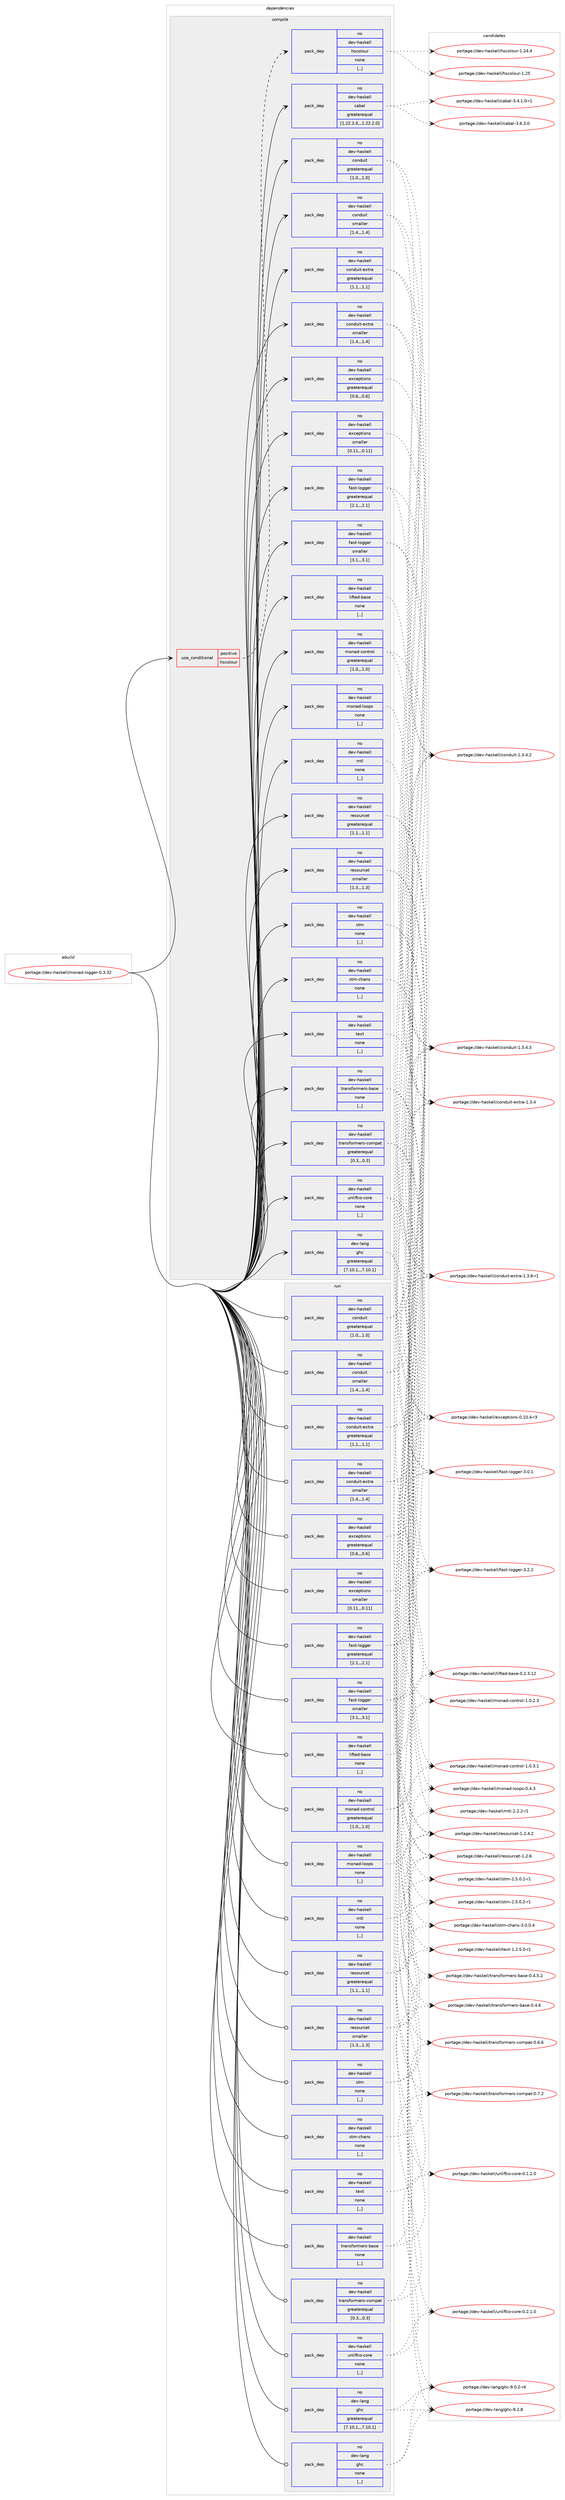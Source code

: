 digraph prolog {

# *************
# Graph options
# *************

newrank=true;
concentrate=true;
compound=true;
graph [rankdir=LR,fontname=Helvetica,fontsize=10,ranksep=1.5];#, ranksep=2.5, nodesep=0.2];
edge  [arrowhead=vee];
node  [fontname=Helvetica,fontsize=10];

# **********
# The ebuild
# **********

subgraph cluster_leftcol {
color=gray;
rank=same;
label=<<i>ebuild</i>>;
id [label="portage://dev-haskell/monad-logger-0.3.32", color=red, width=4, href="../dev-haskell/monad-logger-0.3.32.svg"];
}

# ****************
# The dependencies
# ****************

subgraph cluster_midcol {
color=gray;
label=<<i>dependencies</i>>;
subgraph cluster_compile {
fillcolor="#eeeeee";
style=filled;
label=<<i>compile</i>>;
subgraph cond20132 {
dependency82340 [label=<<TABLE BORDER="0" CELLBORDER="1" CELLSPACING="0" CELLPADDING="4"><TR><TD ROWSPAN="3" CELLPADDING="10">use_conditional</TD></TR><TR><TD>positive</TD></TR><TR><TD>hscolour</TD></TR></TABLE>>, shape=none, color=red];
subgraph pack61233 {
dependency82341 [label=<<TABLE BORDER="0" CELLBORDER="1" CELLSPACING="0" CELLPADDING="4" WIDTH="220"><TR><TD ROWSPAN="6" CELLPADDING="30">pack_dep</TD></TR><TR><TD WIDTH="110">no</TD></TR><TR><TD>dev-haskell</TD></TR><TR><TD>hscolour</TD></TR><TR><TD>none</TD></TR><TR><TD>[,,]</TD></TR></TABLE>>, shape=none, color=blue];
}
dependency82340:e -> dependency82341:w [weight=20,style="dashed",arrowhead="vee"];
}
id:e -> dependency82340:w [weight=20,style="solid",arrowhead="vee"];
subgraph pack61234 {
dependency82342 [label=<<TABLE BORDER="0" CELLBORDER="1" CELLSPACING="0" CELLPADDING="4" WIDTH="220"><TR><TD ROWSPAN="6" CELLPADDING="30">pack_dep</TD></TR><TR><TD WIDTH="110">no</TD></TR><TR><TD>dev-haskell</TD></TR><TR><TD>cabal</TD></TR><TR><TD>greaterequal</TD></TR><TR><TD>[1.22.2.0,,,1.22.2.0]</TD></TR></TABLE>>, shape=none, color=blue];
}
id:e -> dependency82342:w [weight=20,style="solid",arrowhead="vee"];
subgraph pack61235 {
dependency82343 [label=<<TABLE BORDER="0" CELLBORDER="1" CELLSPACING="0" CELLPADDING="4" WIDTH="220"><TR><TD ROWSPAN="6" CELLPADDING="30">pack_dep</TD></TR><TR><TD WIDTH="110">no</TD></TR><TR><TD>dev-haskell</TD></TR><TR><TD>conduit</TD></TR><TR><TD>greaterequal</TD></TR><TR><TD>[1.0,,,1.0]</TD></TR></TABLE>>, shape=none, color=blue];
}
id:e -> dependency82343:w [weight=20,style="solid",arrowhead="vee"];
subgraph pack61236 {
dependency82344 [label=<<TABLE BORDER="0" CELLBORDER="1" CELLSPACING="0" CELLPADDING="4" WIDTH="220"><TR><TD ROWSPAN="6" CELLPADDING="30">pack_dep</TD></TR><TR><TD WIDTH="110">no</TD></TR><TR><TD>dev-haskell</TD></TR><TR><TD>conduit</TD></TR><TR><TD>smaller</TD></TR><TR><TD>[1.4,,,1.4]</TD></TR></TABLE>>, shape=none, color=blue];
}
id:e -> dependency82344:w [weight=20,style="solid",arrowhead="vee"];
subgraph pack61237 {
dependency82345 [label=<<TABLE BORDER="0" CELLBORDER="1" CELLSPACING="0" CELLPADDING="4" WIDTH="220"><TR><TD ROWSPAN="6" CELLPADDING="30">pack_dep</TD></TR><TR><TD WIDTH="110">no</TD></TR><TR><TD>dev-haskell</TD></TR><TR><TD>conduit-extra</TD></TR><TR><TD>greaterequal</TD></TR><TR><TD>[1.1,,,1.1]</TD></TR></TABLE>>, shape=none, color=blue];
}
id:e -> dependency82345:w [weight=20,style="solid",arrowhead="vee"];
subgraph pack61238 {
dependency82346 [label=<<TABLE BORDER="0" CELLBORDER="1" CELLSPACING="0" CELLPADDING="4" WIDTH="220"><TR><TD ROWSPAN="6" CELLPADDING="30">pack_dep</TD></TR><TR><TD WIDTH="110">no</TD></TR><TR><TD>dev-haskell</TD></TR><TR><TD>conduit-extra</TD></TR><TR><TD>smaller</TD></TR><TR><TD>[1.4,,,1.4]</TD></TR></TABLE>>, shape=none, color=blue];
}
id:e -> dependency82346:w [weight=20,style="solid",arrowhead="vee"];
subgraph pack61239 {
dependency82347 [label=<<TABLE BORDER="0" CELLBORDER="1" CELLSPACING="0" CELLPADDING="4" WIDTH="220"><TR><TD ROWSPAN="6" CELLPADDING="30">pack_dep</TD></TR><TR><TD WIDTH="110">no</TD></TR><TR><TD>dev-haskell</TD></TR><TR><TD>exceptions</TD></TR><TR><TD>greaterequal</TD></TR><TR><TD>[0.6,,,0.6]</TD></TR></TABLE>>, shape=none, color=blue];
}
id:e -> dependency82347:w [weight=20,style="solid",arrowhead="vee"];
subgraph pack61240 {
dependency82348 [label=<<TABLE BORDER="0" CELLBORDER="1" CELLSPACING="0" CELLPADDING="4" WIDTH="220"><TR><TD ROWSPAN="6" CELLPADDING="30">pack_dep</TD></TR><TR><TD WIDTH="110">no</TD></TR><TR><TD>dev-haskell</TD></TR><TR><TD>exceptions</TD></TR><TR><TD>smaller</TD></TR><TR><TD>[0.11,,,0.11]</TD></TR></TABLE>>, shape=none, color=blue];
}
id:e -> dependency82348:w [weight=20,style="solid",arrowhead="vee"];
subgraph pack61241 {
dependency82349 [label=<<TABLE BORDER="0" CELLBORDER="1" CELLSPACING="0" CELLPADDING="4" WIDTH="220"><TR><TD ROWSPAN="6" CELLPADDING="30">pack_dep</TD></TR><TR><TD WIDTH="110">no</TD></TR><TR><TD>dev-haskell</TD></TR><TR><TD>fast-logger</TD></TR><TR><TD>greaterequal</TD></TR><TR><TD>[2.1,,,2.1]</TD></TR></TABLE>>, shape=none, color=blue];
}
id:e -> dependency82349:w [weight=20,style="solid",arrowhead="vee"];
subgraph pack61242 {
dependency82350 [label=<<TABLE BORDER="0" CELLBORDER="1" CELLSPACING="0" CELLPADDING="4" WIDTH="220"><TR><TD ROWSPAN="6" CELLPADDING="30">pack_dep</TD></TR><TR><TD WIDTH="110">no</TD></TR><TR><TD>dev-haskell</TD></TR><TR><TD>fast-logger</TD></TR><TR><TD>smaller</TD></TR><TR><TD>[3.1,,,3.1]</TD></TR></TABLE>>, shape=none, color=blue];
}
id:e -> dependency82350:w [weight=20,style="solid",arrowhead="vee"];
subgraph pack61243 {
dependency82351 [label=<<TABLE BORDER="0" CELLBORDER="1" CELLSPACING="0" CELLPADDING="4" WIDTH="220"><TR><TD ROWSPAN="6" CELLPADDING="30">pack_dep</TD></TR><TR><TD WIDTH="110">no</TD></TR><TR><TD>dev-haskell</TD></TR><TR><TD>lifted-base</TD></TR><TR><TD>none</TD></TR><TR><TD>[,,]</TD></TR></TABLE>>, shape=none, color=blue];
}
id:e -> dependency82351:w [weight=20,style="solid",arrowhead="vee"];
subgraph pack61244 {
dependency82352 [label=<<TABLE BORDER="0" CELLBORDER="1" CELLSPACING="0" CELLPADDING="4" WIDTH="220"><TR><TD ROWSPAN="6" CELLPADDING="30">pack_dep</TD></TR><TR><TD WIDTH="110">no</TD></TR><TR><TD>dev-haskell</TD></TR><TR><TD>monad-control</TD></TR><TR><TD>greaterequal</TD></TR><TR><TD>[1.0,,,1.0]</TD></TR></TABLE>>, shape=none, color=blue];
}
id:e -> dependency82352:w [weight=20,style="solid",arrowhead="vee"];
subgraph pack61245 {
dependency82353 [label=<<TABLE BORDER="0" CELLBORDER="1" CELLSPACING="0" CELLPADDING="4" WIDTH="220"><TR><TD ROWSPAN="6" CELLPADDING="30">pack_dep</TD></TR><TR><TD WIDTH="110">no</TD></TR><TR><TD>dev-haskell</TD></TR><TR><TD>monad-loops</TD></TR><TR><TD>none</TD></TR><TR><TD>[,,]</TD></TR></TABLE>>, shape=none, color=blue];
}
id:e -> dependency82353:w [weight=20,style="solid",arrowhead="vee"];
subgraph pack61246 {
dependency82354 [label=<<TABLE BORDER="0" CELLBORDER="1" CELLSPACING="0" CELLPADDING="4" WIDTH="220"><TR><TD ROWSPAN="6" CELLPADDING="30">pack_dep</TD></TR><TR><TD WIDTH="110">no</TD></TR><TR><TD>dev-haskell</TD></TR><TR><TD>mtl</TD></TR><TR><TD>none</TD></TR><TR><TD>[,,]</TD></TR></TABLE>>, shape=none, color=blue];
}
id:e -> dependency82354:w [weight=20,style="solid",arrowhead="vee"];
subgraph pack61247 {
dependency82355 [label=<<TABLE BORDER="0" CELLBORDER="1" CELLSPACING="0" CELLPADDING="4" WIDTH="220"><TR><TD ROWSPAN="6" CELLPADDING="30">pack_dep</TD></TR><TR><TD WIDTH="110">no</TD></TR><TR><TD>dev-haskell</TD></TR><TR><TD>resourcet</TD></TR><TR><TD>greaterequal</TD></TR><TR><TD>[1.1,,,1.1]</TD></TR></TABLE>>, shape=none, color=blue];
}
id:e -> dependency82355:w [weight=20,style="solid",arrowhead="vee"];
subgraph pack61248 {
dependency82356 [label=<<TABLE BORDER="0" CELLBORDER="1" CELLSPACING="0" CELLPADDING="4" WIDTH="220"><TR><TD ROWSPAN="6" CELLPADDING="30">pack_dep</TD></TR><TR><TD WIDTH="110">no</TD></TR><TR><TD>dev-haskell</TD></TR><TR><TD>resourcet</TD></TR><TR><TD>smaller</TD></TR><TR><TD>[1.3,,,1.3]</TD></TR></TABLE>>, shape=none, color=blue];
}
id:e -> dependency82356:w [weight=20,style="solid",arrowhead="vee"];
subgraph pack61249 {
dependency82357 [label=<<TABLE BORDER="0" CELLBORDER="1" CELLSPACING="0" CELLPADDING="4" WIDTH="220"><TR><TD ROWSPAN="6" CELLPADDING="30">pack_dep</TD></TR><TR><TD WIDTH="110">no</TD></TR><TR><TD>dev-haskell</TD></TR><TR><TD>stm</TD></TR><TR><TD>none</TD></TR><TR><TD>[,,]</TD></TR></TABLE>>, shape=none, color=blue];
}
id:e -> dependency82357:w [weight=20,style="solid",arrowhead="vee"];
subgraph pack61250 {
dependency82358 [label=<<TABLE BORDER="0" CELLBORDER="1" CELLSPACING="0" CELLPADDING="4" WIDTH="220"><TR><TD ROWSPAN="6" CELLPADDING="30">pack_dep</TD></TR><TR><TD WIDTH="110">no</TD></TR><TR><TD>dev-haskell</TD></TR><TR><TD>stm-chans</TD></TR><TR><TD>none</TD></TR><TR><TD>[,,]</TD></TR></TABLE>>, shape=none, color=blue];
}
id:e -> dependency82358:w [weight=20,style="solid",arrowhead="vee"];
subgraph pack61251 {
dependency82359 [label=<<TABLE BORDER="0" CELLBORDER="1" CELLSPACING="0" CELLPADDING="4" WIDTH="220"><TR><TD ROWSPAN="6" CELLPADDING="30">pack_dep</TD></TR><TR><TD WIDTH="110">no</TD></TR><TR><TD>dev-haskell</TD></TR><TR><TD>text</TD></TR><TR><TD>none</TD></TR><TR><TD>[,,]</TD></TR></TABLE>>, shape=none, color=blue];
}
id:e -> dependency82359:w [weight=20,style="solid",arrowhead="vee"];
subgraph pack61252 {
dependency82360 [label=<<TABLE BORDER="0" CELLBORDER="1" CELLSPACING="0" CELLPADDING="4" WIDTH="220"><TR><TD ROWSPAN="6" CELLPADDING="30">pack_dep</TD></TR><TR><TD WIDTH="110">no</TD></TR><TR><TD>dev-haskell</TD></TR><TR><TD>transformers-base</TD></TR><TR><TD>none</TD></TR><TR><TD>[,,]</TD></TR></TABLE>>, shape=none, color=blue];
}
id:e -> dependency82360:w [weight=20,style="solid",arrowhead="vee"];
subgraph pack61253 {
dependency82361 [label=<<TABLE BORDER="0" CELLBORDER="1" CELLSPACING="0" CELLPADDING="4" WIDTH="220"><TR><TD ROWSPAN="6" CELLPADDING="30">pack_dep</TD></TR><TR><TD WIDTH="110">no</TD></TR><TR><TD>dev-haskell</TD></TR><TR><TD>transformers-compat</TD></TR><TR><TD>greaterequal</TD></TR><TR><TD>[0.3,,,0.3]</TD></TR></TABLE>>, shape=none, color=blue];
}
id:e -> dependency82361:w [weight=20,style="solid",arrowhead="vee"];
subgraph pack61254 {
dependency82362 [label=<<TABLE BORDER="0" CELLBORDER="1" CELLSPACING="0" CELLPADDING="4" WIDTH="220"><TR><TD ROWSPAN="6" CELLPADDING="30">pack_dep</TD></TR><TR><TD WIDTH="110">no</TD></TR><TR><TD>dev-haskell</TD></TR><TR><TD>unliftio-core</TD></TR><TR><TD>none</TD></TR><TR><TD>[,,]</TD></TR></TABLE>>, shape=none, color=blue];
}
id:e -> dependency82362:w [weight=20,style="solid",arrowhead="vee"];
subgraph pack61255 {
dependency82363 [label=<<TABLE BORDER="0" CELLBORDER="1" CELLSPACING="0" CELLPADDING="4" WIDTH="220"><TR><TD ROWSPAN="6" CELLPADDING="30">pack_dep</TD></TR><TR><TD WIDTH="110">no</TD></TR><TR><TD>dev-lang</TD></TR><TR><TD>ghc</TD></TR><TR><TD>greaterequal</TD></TR><TR><TD>[7.10.1,,,7.10.1]</TD></TR></TABLE>>, shape=none, color=blue];
}
id:e -> dependency82363:w [weight=20,style="solid",arrowhead="vee"];
}
subgraph cluster_compileandrun {
fillcolor="#eeeeee";
style=filled;
label=<<i>compile and run</i>>;
}
subgraph cluster_run {
fillcolor="#eeeeee";
style=filled;
label=<<i>run</i>>;
subgraph pack61256 {
dependency82364 [label=<<TABLE BORDER="0" CELLBORDER="1" CELLSPACING="0" CELLPADDING="4" WIDTH="220"><TR><TD ROWSPAN="6" CELLPADDING="30">pack_dep</TD></TR><TR><TD WIDTH="110">no</TD></TR><TR><TD>dev-haskell</TD></TR><TR><TD>conduit</TD></TR><TR><TD>greaterequal</TD></TR><TR><TD>[1.0,,,1.0]</TD></TR></TABLE>>, shape=none, color=blue];
}
id:e -> dependency82364:w [weight=20,style="solid",arrowhead="odot"];
subgraph pack61257 {
dependency82365 [label=<<TABLE BORDER="0" CELLBORDER="1" CELLSPACING="0" CELLPADDING="4" WIDTH="220"><TR><TD ROWSPAN="6" CELLPADDING="30">pack_dep</TD></TR><TR><TD WIDTH="110">no</TD></TR><TR><TD>dev-haskell</TD></TR><TR><TD>conduit</TD></TR><TR><TD>smaller</TD></TR><TR><TD>[1.4,,,1.4]</TD></TR></TABLE>>, shape=none, color=blue];
}
id:e -> dependency82365:w [weight=20,style="solid",arrowhead="odot"];
subgraph pack61258 {
dependency82366 [label=<<TABLE BORDER="0" CELLBORDER="1" CELLSPACING="0" CELLPADDING="4" WIDTH="220"><TR><TD ROWSPAN="6" CELLPADDING="30">pack_dep</TD></TR><TR><TD WIDTH="110">no</TD></TR><TR><TD>dev-haskell</TD></TR><TR><TD>conduit-extra</TD></TR><TR><TD>greaterequal</TD></TR><TR><TD>[1.1,,,1.1]</TD></TR></TABLE>>, shape=none, color=blue];
}
id:e -> dependency82366:w [weight=20,style="solid",arrowhead="odot"];
subgraph pack61259 {
dependency82367 [label=<<TABLE BORDER="0" CELLBORDER="1" CELLSPACING="0" CELLPADDING="4" WIDTH="220"><TR><TD ROWSPAN="6" CELLPADDING="30">pack_dep</TD></TR><TR><TD WIDTH="110">no</TD></TR><TR><TD>dev-haskell</TD></TR><TR><TD>conduit-extra</TD></TR><TR><TD>smaller</TD></TR><TR><TD>[1.4,,,1.4]</TD></TR></TABLE>>, shape=none, color=blue];
}
id:e -> dependency82367:w [weight=20,style="solid",arrowhead="odot"];
subgraph pack61260 {
dependency82368 [label=<<TABLE BORDER="0" CELLBORDER="1" CELLSPACING="0" CELLPADDING="4" WIDTH="220"><TR><TD ROWSPAN="6" CELLPADDING="30">pack_dep</TD></TR><TR><TD WIDTH="110">no</TD></TR><TR><TD>dev-haskell</TD></TR><TR><TD>exceptions</TD></TR><TR><TD>greaterequal</TD></TR><TR><TD>[0.6,,,0.6]</TD></TR></TABLE>>, shape=none, color=blue];
}
id:e -> dependency82368:w [weight=20,style="solid",arrowhead="odot"];
subgraph pack61261 {
dependency82369 [label=<<TABLE BORDER="0" CELLBORDER="1" CELLSPACING="0" CELLPADDING="4" WIDTH="220"><TR><TD ROWSPAN="6" CELLPADDING="30">pack_dep</TD></TR><TR><TD WIDTH="110">no</TD></TR><TR><TD>dev-haskell</TD></TR><TR><TD>exceptions</TD></TR><TR><TD>smaller</TD></TR><TR><TD>[0.11,,,0.11]</TD></TR></TABLE>>, shape=none, color=blue];
}
id:e -> dependency82369:w [weight=20,style="solid",arrowhead="odot"];
subgraph pack61262 {
dependency82370 [label=<<TABLE BORDER="0" CELLBORDER="1" CELLSPACING="0" CELLPADDING="4" WIDTH="220"><TR><TD ROWSPAN="6" CELLPADDING="30">pack_dep</TD></TR><TR><TD WIDTH="110">no</TD></TR><TR><TD>dev-haskell</TD></TR><TR><TD>fast-logger</TD></TR><TR><TD>greaterequal</TD></TR><TR><TD>[2.1,,,2.1]</TD></TR></TABLE>>, shape=none, color=blue];
}
id:e -> dependency82370:w [weight=20,style="solid",arrowhead="odot"];
subgraph pack61263 {
dependency82371 [label=<<TABLE BORDER="0" CELLBORDER="1" CELLSPACING="0" CELLPADDING="4" WIDTH="220"><TR><TD ROWSPAN="6" CELLPADDING="30">pack_dep</TD></TR><TR><TD WIDTH="110">no</TD></TR><TR><TD>dev-haskell</TD></TR><TR><TD>fast-logger</TD></TR><TR><TD>smaller</TD></TR><TR><TD>[3.1,,,3.1]</TD></TR></TABLE>>, shape=none, color=blue];
}
id:e -> dependency82371:w [weight=20,style="solid",arrowhead="odot"];
subgraph pack61264 {
dependency82372 [label=<<TABLE BORDER="0" CELLBORDER="1" CELLSPACING="0" CELLPADDING="4" WIDTH="220"><TR><TD ROWSPAN="6" CELLPADDING="30">pack_dep</TD></TR><TR><TD WIDTH="110">no</TD></TR><TR><TD>dev-haskell</TD></TR><TR><TD>lifted-base</TD></TR><TR><TD>none</TD></TR><TR><TD>[,,]</TD></TR></TABLE>>, shape=none, color=blue];
}
id:e -> dependency82372:w [weight=20,style="solid",arrowhead="odot"];
subgraph pack61265 {
dependency82373 [label=<<TABLE BORDER="0" CELLBORDER="1" CELLSPACING="0" CELLPADDING="4" WIDTH="220"><TR><TD ROWSPAN="6" CELLPADDING="30">pack_dep</TD></TR><TR><TD WIDTH="110">no</TD></TR><TR><TD>dev-haskell</TD></TR><TR><TD>monad-control</TD></TR><TR><TD>greaterequal</TD></TR><TR><TD>[1.0,,,1.0]</TD></TR></TABLE>>, shape=none, color=blue];
}
id:e -> dependency82373:w [weight=20,style="solid",arrowhead="odot"];
subgraph pack61266 {
dependency82374 [label=<<TABLE BORDER="0" CELLBORDER="1" CELLSPACING="0" CELLPADDING="4" WIDTH="220"><TR><TD ROWSPAN="6" CELLPADDING="30">pack_dep</TD></TR><TR><TD WIDTH="110">no</TD></TR><TR><TD>dev-haskell</TD></TR><TR><TD>monad-loops</TD></TR><TR><TD>none</TD></TR><TR><TD>[,,]</TD></TR></TABLE>>, shape=none, color=blue];
}
id:e -> dependency82374:w [weight=20,style="solid",arrowhead="odot"];
subgraph pack61267 {
dependency82375 [label=<<TABLE BORDER="0" CELLBORDER="1" CELLSPACING="0" CELLPADDING="4" WIDTH="220"><TR><TD ROWSPAN="6" CELLPADDING="30">pack_dep</TD></TR><TR><TD WIDTH="110">no</TD></TR><TR><TD>dev-haskell</TD></TR><TR><TD>mtl</TD></TR><TR><TD>none</TD></TR><TR><TD>[,,]</TD></TR></TABLE>>, shape=none, color=blue];
}
id:e -> dependency82375:w [weight=20,style="solid",arrowhead="odot"];
subgraph pack61268 {
dependency82376 [label=<<TABLE BORDER="0" CELLBORDER="1" CELLSPACING="0" CELLPADDING="4" WIDTH="220"><TR><TD ROWSPAN="6" CELLPADDING="30">pack_dep</TD></TR><TR><TD WIDTH="110">no</TD></TR><TR><TD>dev-haskell</TD></TR><TR><TD>resourcet</TD></TR><TR><TD>greaterequal</TD></TR><TR><TD>[1.1,,,1.1]</TD></TR></TABLE>>, shape=none, color=blue];
}
id:e -> dependency82376:w [weight=20,style="solid",arrowhead="odot"];
subgraph pack61269 {
dependency82377 [label=<<TABLE BORDER="0" CELLBORDER="1" CELLSPACING="0" CELLPADDING="4" WIDTH="220"><TR><TD ROWSPAN="6" CELLPADDING="30">pack_dep</TD></TR><TR><TD WIDTH="110">no</TD></TR><TR><TD>dev-haskell</TD></TR><TR><TD>resourcet</TD></TR><TR><TD>smaller</TD></TR><TR><TD>[1.3,,,1.3]</TD></TR></TABLE>>, shape=none, color=blue];
}
id:e -> dependency82377:w [weight=20,style="solid",arrowhead="odot"];
subgraph pack61270 {
dependency82378 [label=<<TABLE BORDER="0" CELLBORDER="1" CELLSPACING="0" CELLPADDING="4" WIDTH="220"><TR><TD ROWSPAN="6" CELLPADDING="30">pack_dep</TD></TR><TR><TD WIDTH="110">no</TD></TR><TR><TD>dev-haskell</TD></TR><TR><TD>stm</TD></TR><TR><TD>none</TD></TR><TR><TD>[,,]</TD></TR></TABLE>>, shape=none, color=blue];
}
id:e -> dependency82378:w [weight=20,style="solid",arrowhead="odot"];
subgraph pack61271 {
dependency82379 [label=<<TABLE BORDER="0" CELLBORDER="1" CELLSPACING="0" CELLPADDING="4" WIDTH="220"><TR><TD ROWSPAN="6" CELLPADDING="30">pack_dep</TD></TR><TR><TD WIDTH="110">no</TD></TR><TR><TD>dev-haskell</TD></TR><TR><TD>stm-chans</TD></TR><TR><TD>none</TD></TR><TR><TD>[,,]</TD></TR></TABLE>>, shape=none, color=blue];
}
id:e -> dependency82379:w [weight=20,style="solid",arrowhead="odot"];
subgraph pack61272 {
dependency82380 [label=<<TABLE BORDER="0" CELLBORDER="1" CELLSPACING="0" CELLPADDING="4" WIDTH="220"><TR><TD ROWSPAN="6" CELLPADDING="30">pack_dep</TD></TR><TR><TD WIDTH="110">no</TD></TR><TR><TD>dev-haskell</TD></TR><TR><TD>text</TD></TR><TR><TD>none</TD></TR><TR><TD>[,,]</TD></TR></TABLE>>, shape=none, color=blue];
}
id:e -> dependency82380:w [weight=20,style="solid",arrowhead="odot"];
subgraph pack61273 {
dependency82381 [label=<<TABLE BORDER="0" CELLBORDER="1" CELLSPACING="0" CELLPADDING="4" WIDTH="220"><TR><TD ROWSPAN="6" CELLPADDING="30">pack_dep</TD></TR><TR><TD WIDTH="110">no</TD></TR><TR><TD>dev-haskell</TD></TR><TR><TD>transformers-base</TD></TR><TR><TD>none</TD></TR><TR><TD>[,,]</TD></TR></TABLE>>, shape=none, color=blue];
}
id:e -> dependency82381:w [weight=20,style="solid",arrowhead="odot"];
subgraph pack61274 {
dependency82382 [label=<<TABLE BORDER="0" CELLBORDER="1" CELLSPACING="0" CELLPADDING="4" WIDTH="220"><TR><TD ROWSPAN="6" CELLPADDING="30">pack_dep</TD></TR><TR><TD WIDTH="110">no</TD></TR><TR><TD>dev-haskell</TD></TR><TR><TD>transformers-compat</TD></TR><TR><TD>greaterequal</TD></TR><TR><TD>[0.3,,,0.3]</TD></TR></TABLE>>, shape=none, color=blue];
}
id:e -> dependency82382:w [weight=20,style="solid",arrowhead="odot"];
subgraph pack61275 {
dependency82383 [label=<<TABLE BORDER="0" CELLBORDER="1" CELLSPACING="0" CELLPADDING="4" WIDTH="220"><TR><TD ROWSPAN="6" CELLPADDING="30">pack_dep</TD></TR><TR><TD WIDTH="110">no</TD></TR><TR><TD>dev-haskell</TD></TR><TR><TD>unliftio-core</TD></TR><TR><TD>none</TD></TR><TR><TD>[,,]</TD></TR></TABLE>>, shape=none, color=blue];
}
id:e -> dependency82383:w [weight=20,style="solid",arrowhead="odot"];
subgraph pack61276 {
dependency82384 [label=<<TABLE BORDER="0" CELLBORDER="1" CELLSPACING="0" CELLPADDING="4" WIDTH="220"><TR><TD ROWSPAN="6" CELLPADDING="30">pack_dep</TD></TR><TR><TD WIDTH="110">no</TD></TR><TR><TD>dev-lang</TD></TR><TR><TD>ghc</TD></TR><TR><TD>greaterequal</TD></TR><TR><TD>[7.10.1,,,7.10.1]</TD></TR></TABLE>>, shape=none, color=blue];
}
id:e -> dependency82384:w [weight=20,style="solid",arrowhead="odot"];
subgraph pack61277 {
dependency82385 [label=<<TABLE BORDER="0" CELLBORDER="1" CELLSPACING="0" CELLPADDING="4" WIDTH="220"><TR><TD ROWSPAN="6" CELLPADDING="30">pack_dep</TD></TR><TR><TD WIDTH="110">no</TD></TR><TR><TD>dev-lang</TD></TR><TR><TD>ghc</TD></TR><TR><TD>none</TD></TR><TR><TD>[,,]</TD></TR></TABLE>>, shape=none, color=blue];
}
id:e -> dependency82385:w [weight=20,style="solid",arrowhead="odot"];
}
}

# **************
# The candidates
# **************

subgraph cluster_choices {
rank=same;
color=gray;
label=<<i>candidates</i>>;

subgraph choice61233 {
color=black;
nodesep=1;
choice1001011184510497115107101108108471041159911110811111711445494650524652 [label="portage://dev-haskell/hscolour-1.24.4", color=red, width=4,href="../dev-haskell/hscolour-1.24.4.svg"];
choice100101118451049711510710110810847104115991111081111171144549465053 [label="portage://dev-haskell/hscolour-1.25", color=red, width=4,href="../dev-haskell/hscolour-1.25.svg"];
dependency82341:e -> choice1001011184510497115107101108108471041159911110811111711445494650524652:w [style=dotted,weight="100"];
dependency82341:e -> choice100101118451049711510710110810847104115991111081111171144549465053:w [style=dotted,weight="100"];
}
subgraph choice61234 {
color=black;
nodesep=1;
choice1001011184510497115107101108108479997989710845514652464946484511449 [label="portage://dev-haskell/cabal-3.4.1.0-r1", color=red, width=4,href="../dev-haskell/cabal-3.4.1.0-r1.svg"];
choice100101118451049711510710110810847999798971084551465446514648 [label="portage://dev-haskell/cabal-3.6.3.0", color=red, width=4,href="../dev-haskell/cabal-3.6.3.0.svg"];
dependency82342:e -> choice1001011184510497115107101108108479997989710845514652464946484511449:w [style=dotted,weight="100"];
dependency82342:e -> choice100101118451049711510710110810847999798971084551465446514648:w [style=dotted,weight="100"];
}
subgraph choice61235 {
color=black;
nodesep=1;
choice100101118451049711510710110810847991111101001171051164549465146524650 [label="portage://dev-haskell/conduit-1.3.4.2", color=red, width=4,href="../dev-haskell/conduit-1.3.4.2.svg"];
choice100101118451049711510710110810847991111101001171051164549465146524651 [label="portage://dev-haskell/conduit-1.3.4.3", color=red, width=4,href="../dev-haskell/conduit-1.3.4.3.svg"];
dependency82343:e -> choice100101118451049711510710110810847991111101001171051164549465146524650:w [style=dotted,weight="100"];
dependency82343:e -> choice100101118451049711510710110810847991111101001171051164549465146524651:w [style=dotted,weight="100"];
}
subgraph choice61236 {
color=black;
nodesep=1;
choice100101118451049711510710110810847991111101001171051164549465146524650 [label="portage://dev-haskell/conduit-1.3.4.2", color=red, width=4,href="../dev-haskell/conduit-1.3.4.2.svg"];
choice100101118451049711510710110810847991111101001171051164549465146524651 [label="portage://dev-haskell/conduit-1.3.4.3", color=red, width=4,href="../dev-haskell/conduit-1.3.4.3.svg"];
dependency82344:e -> choice100101118451049711510710110810847991111101001171051164549465146524650:w [style=dotted,weight="100"];
dependency82344:e -> choice100101118451049711510710110810847991111101001171051164549465146524651:w [style=dotted,weight="100"];
}
subgraph choice61237 {
color=black;
nodesep=1;
choice100101118451049711510710110810847991111101001171051164510112011611497454946514652 [label="portage://dev-haskell/conduit-extra-1.3.4", color=red, width=4,href="../dev-haskell/conduit-extra-1.3.4.svg"];
choice1001011184510497115107101108108479911111010011710511645101120116114974549465146544511449 [label="portage://dev-haskell/conduit-extra-1.3.6-r1", color=red, width=4,href="../dev-haskell/conduit-extra-1.3.6-r1.svg"];
dependency82345:e -> choice100101118451049711510710110810847991111101001171051164510112011611497454946514652:w [style=dotted,weight="100"];
dependency82345:e -> choice1001011184510497115107101108108479911111010011710511645101120116114974549465146544511449:w [style=dotted,weight="100"];
}
subgraph choice61238 {
color=black;
nodesep=1;
choice100101118451049711510710110810847991111101001171051164510112011611497454946514652 [label="portage://dev-haskell/conduit-extra-1.3.4", color=red, width=4,href="../dev-haskell/conduit-extra-1.3.4.svg"];
choice1001011184510497115107101108108479911111010011710511645101120116114974549465146544511449 [label="portage://dev-haskell/conduit-extra-1.3.6-r1", color=red, width=4,href="../dev-haskell/conduit-extra-1.3.6-r1.svg"];
dependency82346:e -> choice100101118451049711510710110810847991111101001171051164510112011611497454946514652:w [style=dotted,weight="100"];
dependency82346:e -> choice1001011184510497115107101108108479911111010011710511645101120116114974549465146544511449:w [style=dotted,weight="100"];
}
subgraph choice61239 {
color=black;
nodesep=1;
choice10010111845104971151071011081084710112099101112116105111110115454846494846524511451 [label="portage://dev-haskell/exceptions-0.10.4-r3", color=red, width=4,href="../dev-haskell/exceptions-0.10.4-r3.svg"];
dependency82347:e -> choice10010111845104971151071011081084710112099101112116105111110115454846494846524511451:w [style=dotted,weight="100"];
}
subgraph choice61240 {
color=black;
nodesep=1;
choice10010111845104971151071011081084710112099101112116105111110115454846494846524511451 [label="portage://dev-haskell/exceptions-0.10.4-r3", color=red, width=4,href="../dev-haskell/exceptions-0.10.4-r3.svg"];
dependency82348:e -> choice10010111845104971151071011081084710112099101112116105111110115454846494846524511451:w [style=dotted,weight="100"];
}
subgraph choice61241 {
color=black;
nodesep=1;
choice1001011184510497115107101108108471029711511645108111103103101114455146484649 [label="portage://dev-haskell/fast-logger-3.0.1", color=red, width=4,href="../dev-haskell/fast-logger-3.0.1.svg"];
choice1001011184510497115107101108108471029711511645108111103103101114455146504650 [label="portage://dev-haskell/fast-logger-3.2.2", color=red, width=4,href="../dev-haskell/fast-logger-3.2.2.svg"];
dependency82349:e -> choice1001011184510497115107101108108471029711511645108111103103101114455146484649:w [style=dotted,weight="100"];
dependency82349:e -> choice1001011184510497115107101108108471029711511645108111103103101114455146504650:w [style=dotted,weight="100"];
}
subgraph choice61242 {
color=black;
nodesep=1;
choice1001011184510497115107101108108471029711511645108111103103101114455146484649 [label="portage://dev-haskell/fast-logger-3.0.1", color=red, width=4,href="../dev-haskell/fast-logger-3.0.1.svg"];
choice1001011184510497115107101108108471029711511645108111103103101114455146504650 [label="portage://dev-haskell/fast-logger-3.2.2", color=red, width=4,href="../dev-haskell/fast-logger-3.2.2.svg"];
dependency82350:e -> choice1001011184510497115107101108108471029711511645108111103103101114455146484649:w [style=dotted,weight="100"];
dependency82350:e -> choice1001011184510497115107101108108471029711511645108111103103101114455146504650:w [style=dotted,weight="100"];
}
subgraph choice61243 {
color=black;
nodesep=1;
choice100101118451049711510710110810847108105102116101100459897115101454846504651464950 [label="portage://dev-haskell/lifted-base-0.2.3.12", color=red, width=4,href="../dev-haskell/lifted-base-0.2.3.12.svg"];
dependency82351:e -> choice100101118451049711510710110810847108105102116101100459897115101454846504651464950:w [style=dotted,weight="100"];
}
subgraph choice61244 {
color=black;
nodesep=1;
choice1001011184510497115107101108108471091111109710045991111101161141111084549464846504651 [label="portage://dev-haskell/monad-control-1.0.2.3", color=red, width=4,href="../dev-haskell/monad-control-1.0.2.3.svg"];
choice1001011184510497115107101108108471091111109710045991111101161141111084549464846514649 [label="portage://dev-haskell/monad-control-1.0.3.1", color=red, width=4,href="../dev-haskell/monad-control-1.0.3.1.svg"];
dependency82352:e -> choice1001011184510497115107101108108471091111109710045991111101161141111084549464846504651:w [style=dotted,weight="100"];
dependency82352:e -> choice1001011184510497115107101108108471091111109710045991111101161141111084549464846514649:w [style=dotted,weight="100"];
}
subgraph choice61245 {
color=black;
nodesep=1;
choice1001011184510497115107101108108471091111109710045108111111112115454846524651 [label="portage://dev-haskell/monad-loops-0.4.3", color=red, width=4,href="../dev-haskell/monad-loops-0.4.3.svg"];
dependency82353:e -> choice1001011184510497115107101108108471091111109710045108111111112115454846524651:w [style=dotted,weight="100"];
}
subgraph choice61246 {
color=black;
nodesep=1;
choice1001011184510497115107101108108471091161084550465046504511449 [label="portage://dev-haskell/mtl-2.2.2-r1", color=red, width=4,href="../dev-haskell/mtl-2.2.2-r1.svg"];
dependency82354:e -> choice1001011184510497115107101108108471091161084550465046504511449:w [style=dotted,weight="100"];
}
subgraph choice61247 {
color=black;
nodesep=1;
choice100101118451049711510710110810847114101115111117114991011164549465046524650 [label="portage://dev-haskell/resourcet-1.2.4.2", color=red, width=4,href="../dev-haskell/resourcet-1.2.4.2.svg"];
choice10010111845104971151071011081084711410111511111711499101116454946504654 [label="portage://dev-haskell/resourcet-1.2.6", color=red, width=4,href="../dev-haskell/resourcet-1.2.6.svg"];
dependency82355:e -> choice100101118451049711510710110810847114101115111117114991011164549465046524650:w [style=dotted,weight="100"];
dependency82355:e -> choice10010111845104971151071011081084711410111511111711499101116454946504654:w [style=dotted,weight="100"];
}
subgraph choice61248 {
color=black;
nodesep=1;
choice100101118451049711510710110810847114101115111117114991011164549465046524650 [label="portage://dev-haskell/resourcet-1.2.4.2", color=red, width=4,href="../dev-haskell/resourcet-1.2.4.2.svg"];
choice10010111845104971151071011081084711410111511111711499101116454946504654 [label="portage://dev-haskell/resourcet-1.2.6", color=red, width=4,href="../dev-haskell/resourcet-1.2.6.svg"];
dependency82356:e -> choice100101118451049711510710110810847114101115111117114991011164549465046524650:w [style=dotted,weight="100"];
dependency82356:e -> choice10010111845104971151071011081084711410111511111711499101116454946504654:w [style=dotted,weight="100"];
}
subgraph choice61249 {
color=black;
nodesep=1;
choice10010111845104971151071011081084711511610945504653464846494511449 [label="portage://dev-haskell/stm-2.5.0.1-r1", color=red, width=4,href="../dev-haskell/stm-2.5.0.1-r1.svg"];
choice10010111845104971151071011081084711511610945504653464846504511449 [label="portage://dev-haskell/stm-2.5.0.2-r1", color=red, width=4,href="../dev-haskell/stm-2.5.0.2-r1.svg"];
dependency82357:e -> choice10010111845104971151071011081084711511610945504653464846494511449:w [style=dotted,weight="100"];
dependency82357:e -> choice10010111845104971151071011081084711511610945504653464846504511449:w [style=dotted,weight="100"];
}
subgraph choice61250 {
color=black;
nodesep=1;
choice1001011184510497115107101108108471151161094599104971101154551464846484652 [label="portage://dev-haskell/stm-chans-3.0.0.4", color=red, width=4,href="../dev-haskell/stm-chans-3.0.0.4.svg"];
dependency82358:e -> choice1001011184510497115107101108108471151161094599104971101154551464846484652:w [style=dotted,weight="100"];
}
subgraph choice61251 {
color=black;
nodesep=1;
choice10010111845104971151071011081084711610112011645494650465346484511449 [label="portage://dev-haskell/text-1.2.5.0-r1", color=red, width=4,href="../dev-haskell/text-1.2.5.0-r1.svg"];
dependency82359:e -> choice10010111845104971151071011081084711610112011645494650465346484511449:w [style=dotted,weight="100"];
}
subgraph choice61252 {
color=black;
nodesep=1;
choice100101118451049711510710110810847116114971101151021111141091011141154598971151014548465246534650 [label="portage://dev-haskell/transformers-base-0.4.5.2", color=red, width=4,href="../dev-haskell/transformers-base-0.4.5.2.svg"];
choice10010111845104971151071011081084711611497110115102111114109101114115459897115101454846524654 [label="portage://dev-haskell/transformers-base-0.4.6", color=red, width=4,href="../dev-haskell/transformers-base-0.4.6.svg"];
dependency82360:e -> choice100101118451049711510710110810847116114971101151021111141091011141154598971151014548465246534650:w [style=dotted,weight="100"];
dependency82360:e -> choice10010111845104971151071011081084711611497110115102111114109101114115459897115101454846524654:w [style=dotted,weight="100"];
}
subgraph choice61253 {
color=black;
nodesep=1;
choice10010111845104971151071011081084711611497110115102111114109101114115459911110911297116454846544654 [label="portage://dev-haskell/transformers-compat-0.6.6", color=red, width=4,href="../dev-haskell/transformers-compat-0.6.6.svg"];
choice10010111845104971151071011081084711611497110115102111114109101114115459911110911297116454846554650 [label="portage://dev-haskell/transformers-compat-0.7.2", color=red, width=4,href="../dev-haskell/transformers-compat-0.7.2.svg"];
dependency82361:e -> choice10010111845104971151071011081084711611497110115102111114109101114115459911110911297116454846544654:w [style=dotted,weight="100"];
dependency82361:e -> choice10010111845104971151071011081084711611497110115102111114109101114115459911110911297116454846554650:w [style=dotted,weight="100"];
}
subgraph choice61254 {
color=black;
nodesep=1;
choice10010111845104971151071011081084711711010810510211610511145991111141014548464946504648 [label="portage://dev-haskell/unliftio-core-0.1.2.0", color=red, width=4,href="../dev-haskell/unliftio-core-0.1.2.0.svg"];
choice10010111845104971151071011081084711711010810510211610511145991111141014548465046494648 [label="portage://dev-haskell/unliftio-core-0.2.1.0", color=red, width=4,href="../dev-haskell/unliftio-core-0.2.1.0.svg"];
dependency82362:e -> choice10010111845104971151071011081084711711010810510211610511145991111141014548464946504648:w [style=dotted,weight="100"];
dependency82362:e -> choice10010111845104971151071011081084711711010810510211610511145991111141014548465046494648:w [style=dotted,weight="100"];
}
subgraph choice61255 {
color=black;
nodesep=1;
choice100101118451089711010347103104994557464846504511452 [label="portage://dev-lang/ghc-9.0.2-r4", color=red, width=4,href="../dev-lang/ghc-9.0.2-r4.svg"];
choice10010111845108971101034710310499455746504656 [label="portage://dev-lang/ghc-9.2.8", color=red, width=4,href="../dev-lang/ghc-9.2.8.svg"];
dependency82363:e -> choice100101118451089711010347103104994557464846504511452:w [style=dotted,weight="100"];
dependency82363:e -> choice10010111845108971101034710310499455746504656:w [style=dotted,weight="100"];
}
subgraph choice61256 {
color=black;
nodesep=1;
choice100101118451049711510710110810847991111101001171051164549465146524650 [label="portage://dev-haskell/conduit-1.3.4.2", color=red, width=4,href="../dev-haskell/conduit-1.3.4.2.svg"];
choice100101118451049711510710110810847991111101001171051164549465146524651 [label="portage://dev-haskell/conduit-1.3.4.3", color=red, width=4,href="../dev-haskell/conduit-1.3.4.3.svg"];
dependency82364:e -> choice100101118451049711510710110810847991111101001171051164549465146524650:w [style=dotted,weight="100"];
dependency82364:e -> choice100101118451049711510710110810847991111101001171051164549465146524651:w [style=dotted,weight="100"];
}
subgraph choice61257 {
color=black;
nodesep=1;
choice100101118451049711510710110810847991111101001171051164549465146524650 [label="portage://dev-haskell/conduit-1.3.4.2", color=red, width=4,href="../dev-haskell/conduit-1.3.4.2.svg"];
choice100101118451049711510710110810847991111101001171051164549465146524651 [label="portage://dev-haskell/conduit-1.3.4.3", color=red, width=4,href="../dev-haskell/conduit-1.3.4.3.svg"];
dependency82365:e -> choice100101118451049711510710110810847991111101001171051164549465146524650:w [style=dotted,weight="100"];
dependency82365:e -> choice100101118451049711510710110810847991111101001171051164549465146524651:w [style=dotted,weight="100"];
}
subgraph choice61258 {
color=black;
nodesep=1;
choice100101118451049711510710110810847991111101001171051164510112011611497454946514652 [label="portage://dev-haskell/conduit-extra-1.3.4", color=red, width=4,href="../dev-haskell/conduit-extra-1.3.4.svg"];
choice1001011184510497115107101108108479911111010011710511645101120116114974549465146544511449 [label="portage://dev-haskell/conduit-extra-1.3.6-r1", color=red, width=4,href="../dev-haskell/conduit-extra-1.3.6-r1.svg"];
dependency82366:e -> choice100101118451049711510710110810847991111101001171051164510112011611497454946514652:w [style=dotted,weight="100"];
dependency82366:e -> choice1001011184510497115107101108108479911111010011710511645101120116114974549465146544511449:w [style=dotted,weight="100"];
}
subgraph choice61259 {
color=black;
nodesep=1;
choice100101118451049711510710110810847991111101001171051164510112011611497454946514652 [label="portage://dev-haskell/conduit-extra-1.3.4", color=red, width=4,href="../dev-haskell/conduit-extra-1.3.4.svg"];
choice1001011184510497115107101108108479911111010011710511645101120116114974549465146544511449 [label="portage://dev-haskell/conduit-extra-1.3.6-r1", color=red, width=4,href="../dev-haskell/conduit-extra-1.3.6-r1.svg"];
dependency82367:e -> choice100101118451049711510710110810847991111101001171051164510112011611497454946514652:w [style=dotted,weight="100"];
dependency82367:e -> choice1001011184510497115107101108108479911111010011710511645101120116114974549465146544511449:w [style=dotted,weight="100"];
}
subgraph choice61260 {
color=black;
nodesep=1;
choice10010111845104971151071011081084710112099101112116105111110115454846494846524511451 [label="portage://dev-haskell/exceptions-0.10.4-r3", color=red, width=4,href="../dev-haskell/exceptions-0.10.4-r3.svg"];
dependency82368:e -> choice10010111845104971151071011081084710112099101112116105111110115454846494846524511451:w [style=dotted,weight="100"];
}
subgraph choice61261 {
color=black;
nodesep=1;
choice10010111845104971151071011081084710112099101112116105111110115454846494846524511451 [label="portage://dev-haskell/exceptions-0.10.4-r3", color=red, width=4,href="../dev-haskell/exceptions-0.10.4-r3.svg"];
dependency82369:e -> choice10010111845104971151071011081084710112099101112116105111110115454846494846524511451:w [style=dotted,weight="100"];
}
subgraph choice61262 {
color=black;
nodesep=1;
choice1001011184510497115107101108108471029711511645108111103103101114455146484649 [label="portage://dev-haskell/fast-logger-3.0.1", color=red, width=4,href="../dev-haskell/fast-logger-3.0.1.svg"];
choice1001011184510497115107101108108471029711511645108111103103101114455146504650 [label="portage://dev-haskell/fast-logger-3.2.2", color=red, width=4,href="../dev-haskell/fast-logger-3.2.2.svg"];
dependency82370:e -> choice1001011184510497115107101108108471029711511645108111103103101114455146484649:w [style=dotted,weight="100"];
dependency82370:e -> choice1001011184510497115107101108108471029711511645108111103103101114455146504650:w [style=dotted,weight="100"];
}
subgraph choice61263 {
color=black;
nodesep=1;
choice1001011184510497115107101108108471029711511645108111103103101114455146484649 [label="portage://dev-haskell/fast-logger-3.0.1", color=red, width=4,href="../dev-haskell/fast-logger-3.0.1.svg"];
choice1001011184510497115107101108108471029711511645108111103103101114455146504650 [label="portage://dev-haskell/fast-logger-3.2.2", color=red, width=4,href="../dev-haskell/fast-logger-3.2.2.svg"];
dependency82371:e -> choice1001011184510497115107101108108471029711511645108111103103101114455146484649:w [style=dotted,weight="100"];
dependency82371:e -> choice1001011184510497115107101108108471029711511645108111103103101114455146504650:w [style=dotted,weight="100"];
}
subgraph choice61264 {
color=black;
nodesep=1;
choice100101118451049711510710110810847108105102116101100459897115101454846504651464950 [label="portage://dev-haskell/lifted-base-0.2.3.12", color=red, width=4,href="../dev-haskell/lifted-base-0.2.3.12.svg"];
dependency82372:e -> choice100101118451049711510710110810847108105102116101100459897115101454846504651464950:w [style=dotted,weight="100"];
}
subgraph choice61265 {
color=black;
nodesep=1;
choice1001011184510497115107101108108471091111109710045991111101161141111084549464846504651 [label="portage://dev-haskell/monad-control-1.0.2.3", color=red, width=4,href="../dev-haskell/monad-control-1.0.2.3.svg"];
choice1001011184510497115107101108108471091111109710045991111101161141111084549464846514649 [label="portage://dev-haskell/monad-control-1.0.3.1", color=red, width=4,href="../dev-haskell/monad-control-1.0.3.1.svg"];
dependency82373:e -> choice1001011184510497115107101108108471091111109710045991111101161141111084549464846504651:w [style=dotted,weight="100"];
dependency82373:e -> choice1001011184510497115107101108108471091111109710045991111101161141111084549464846514649:w [style=dotted,weight="100"];
}
subgraph choice61266 {
color=black;
nodesep=1;
choice1001011184510497115107101108108471091111109710045108111111112115454846524651 [label="portage://dev-haskell/monad-loops-0.4.3", color=red, width=4,href="../dev-haskell/monad-loops-0.4.3.svg"];
dependency82374:e -> choice1001011184510497115107101108108471091111109710045108111111112115454846524651:w [style=dotted,weight="100"];
}
subgraph choice61267 {
color=black;
nodesep=1;
choice1001011184510497115107101108108471091161084550465046504511449 [label="portage://dev-haskell/mtl-2.2.2-r1", color=red, width=4,href="../dev-haskell/mtl-2.2.2-r1.svg"];
dependency82375:e -> choice1001011184510497115107101108108471091161084550465046504511449:w [style=dotted,weight="100"];
}
subgraph choice61268 {
color=black;
nodesep=1;
choice100101118451049711510710110810847114101115111117114991011164549465046524650 [label="portage://dev-haskell/resourcet-1.2.4.2", color=red, width=4,href="../dev-haskell/resourcet-1.2.4.2.svg"];
choice10010111845104971151071011081084711410111511111711499101116454946504654 [label="portage://dev-haskell/resourcet-1.2.6", color=red, width=4,href="../dev-haskell/resourcet-1.2.6.svg"];
dependency82376:e -> choice100101118451049711510710110810847114101115111117114991011164549465046524650:w [style=dotted,weight="100"];
dependency82376:e -> choice10010111845104971151071011081084711410111511111711499101116454946504654:w [style=dotted,weight="100"];
}
subgraph choice61269 {
color=black;
nodesep=1;
choice100101118451049711510710110810847114101115111117114991011164549465046524650 [label="portage://dev-haskell/resourcet-1.2.4.2", color=red, width=4,href="../dev-haskell/resourcet-1.2.4.2.svg"];
choice10010111845104971151071011081084711410111511111711499101116454946504654 [label="portage://dev-haskell/resourcet-1.2.6", color=red, width=4,href="../dev-haskell/resourcet-1.2.6.svg"];
dependency82377:e -> choice100101118451049711510710110810847114101115111117114991011164549465046524650:w [style=dotted,weight="100"];
dependency82377:e -> choice10010111845104971151071011081084711410111511111711499101116454946504654:w [style=dotted,weight="100"];
}
subgraph choice61270 {
color=black;
nodesep=1;
choice10010111845104971151071011081084711511610945504653464846494511449 [label="portage://dev-haskell/stm-2.5.0.1-r1", color=red, width=4,href="../dev-haskell/stm-2.5.0.1-r1.svg"];
choice10010111845104971151071011081084711511610945504653464846504511449 [label="portage://dev-haskell/stm-2.5.0.2-r1", color=red, width=4,href="../dev-haskell/stm-2.5.0.2-r1.svg"];
dependency82378:e -> choice10010111845104971151071011081084711511610945504653464846494511449:w [style=dotted,weight="100"];
dependency82378:e -> choice10010111845104971151071011081084711511610945504653464846504511449:w [style=dotted,weight="100"];
}
subgraph choice61271 {
color=black;
nodesep=1;
choice1001011184510497115107101108108471151161094599104971101154551464846484652 [label="portage://dev-haskell/stm-chans-3.0.0.4", color=red, width=4,href="../dev-haskell/stm-chans-3.0.0.4.svg"];
dependency82379:e -> choice1001011184510497115107101108108471151161094599104971101154551464846484652:w [style=dotted,weight="100"];
}
subgraph choice61272 {
color=black;
nodesep=1;
choice10010111845104971151071011081084711610112011645494650465346484511449 [label="portage://dev-haskell/text-1.2.5.0-r1", color=red, width=4,href="../dev-haskell/text-1.2.5.0-r1.svg"];
dependency82380:e -> choice10010111845104971151071011081084711610112011645494650465346484511449:w [style=dotted,weight="100"];
}
subgraph choice61273 {
color=black;
nodesep=1;
choice100101118451049711510710110810847116114971101151021111141091011141154598971151014548465246534650 [label="portage://dev-haskell/transformers-base-0.4.5.2", color=red, width=4,href="../dev-haskell/transformers-base-0.4.5.2.svg"];
choice10010111845104971151071011081084711611497110115102111114109101114115459897115101454846524654 [label="portage://dev-haskell/transformers-base-0.4.6", color=red, width=4,href="../dev-haskell/transformers-base-0.4.6.svg"];
dependency82381:e -> choice100101118451049711510710110810847116114971101151021111141091011141154598971151014548465246534650:w [style=dotted,weight="100"];
dependency82381:e -> choice10010111845104971151071011081084711611497110115102111114109101114115459897115101454846524654:w [style=dotted,weight="100"];
}
subgraph choice61274 {
color=black;
nodesep=1;
choice10010111845104971151071011081084711611497110115102111114109101114115459911110911297116454846544654 [label="portage://dev-haskell/transformers-compat-0.6.6", color=red, width=4,href="../dev-haskell/transformers-compat-0.6.6.svg"];
choice10010111845104971151071011081084711611497110115102111114109101114115459911110911297116454846554650 [label="portage://dev-haskell/transformers-compat-0.7.2", color=red, width=4,href="../dev-haskell/transformers-compat-0.7.2.svg"];
dependency82382:e -> choice10010111845104971151071011081084711611497110115102111114109101114115459911110911297116454846544654:w [style=dotted,weight="100"];
dependency82382:e -> choice10010111845104971151071011081084711611497110115102111114109101114115459911110911297116454846554650:w [style=dotted,weight="100"];
}
subgraph choice61275 {
color=black;
nodesep=1;
choice10010111845104971151071011081084711711010810510211610511145991111141014548464946504648 [label="portage://dev-haskell/unliftio-core-0.1.2.0", color=red, width=4,href="../dev-haskell/unliftio-core-0.1.2.0.svg"];
choice10010111845104971151071011081084711711010810510211610511145991111141014548465046494648 [label="portage://dev-haskell/unliftio-core-0.2.1.0", color=red, width=4,href="../dev-haskell/unliftio-core-0.2.1.0.svg"];
dependency82383:e -> choice10010111845104971151071011081084711711010810510211610511145991111141014548464946504648:w [style=dotted,weight="100"];
dependency82383:e -> choice10010111845104971151071011081084711711010810510211610511145991111141014548465046494648:w [style=dotted,weight="100"];
}
subgraph choice61276 {
color=black;
nodesep=1;
choice100101118451089711010347103104994557464846504511452 [label="portage://dev-lang/ghc-9.0.2-r4", color=red, width=4,href="../dev-lang/ghc-9.0.2-r4.svg"];
choice10010111845108971101034710310499455746504656 [label="portage://dev-lang/ghc-9.2.8", color=red, width=4,href="../dev-lang/ghc-9.2.8.svg"];
dependency82384:e -> choice100101118451089711010347103104994557464846504511452:w [style=dotted,weight="100"];
dependency82384:e -> choice10010111845108971101034710310499455746504656:w [style=dotted,weight="100"];
}
subgraph choice61277 {
color=black;
nodesep=1;
choice100101118451089711010347103104994557464846504511452 [label="portage://dev-lang/ghc-9.0.2-r4", color=red, width=4,href="../dev-lang/ghc-9.0.2-r4.svg"];
choice10010111845108971101034710310499455746504656 [label="portage://dev-lang/ghc-9.2.8", color=red, width=4,href="../dev-lang/ghc-9.2.8.svg"];
dependency82385:e -> choice100101118451089711010347103104994557464846504511452:w [style=dotted,weight="100"];
dependency82385:e -> choice10010111845108971101034710310499455746504656:w [style=dotted,weight="100"];
}
}

}
